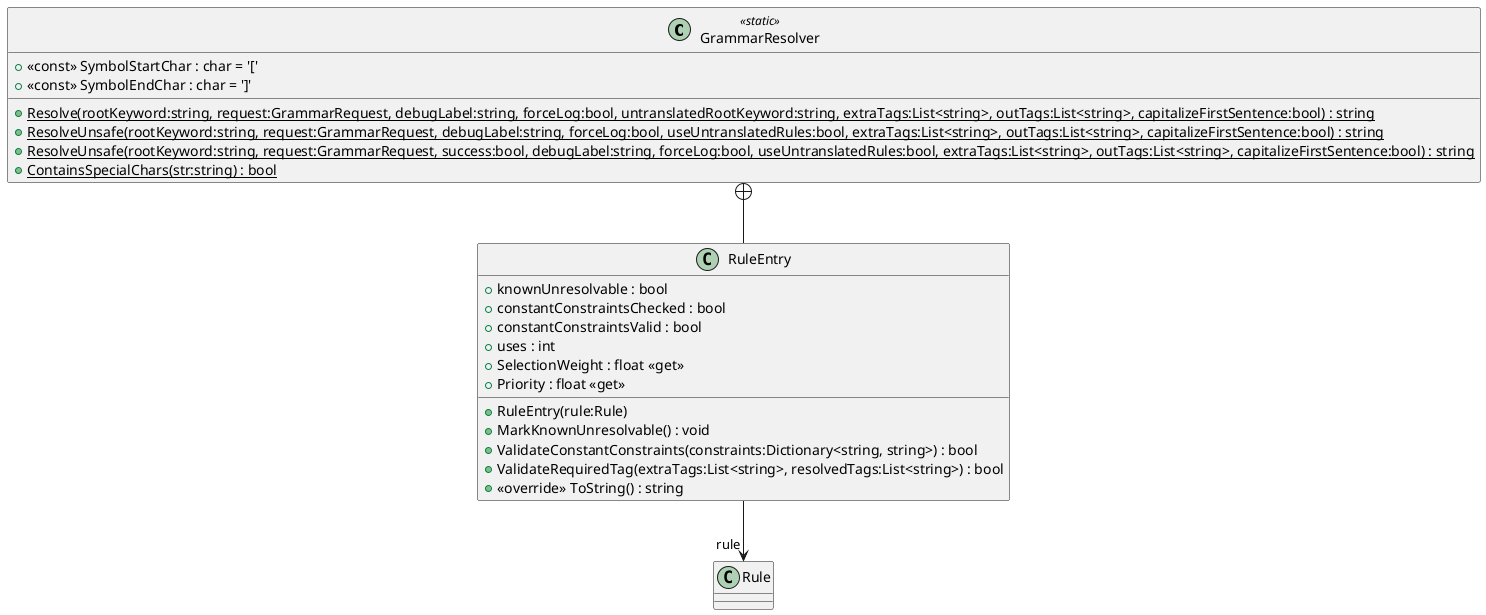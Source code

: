@startuml
class GrammarResolver <<static>> {
    + <<const>> SymbolStartChar : char = '['
    + <<const>> SymbolEndChar : char = ']'
    + {static} Resolve(rootKeyword:string, request:GrammarRequest, debugLabel:string, forceLog:bool, untranslatedRootKeyword:string, extraTags:List<string>, outTags:List<string>, capitalizeFirstSentence:bool) : string
    + {static} ResolveUnsafe(rootKeyword:string, request:GrammarRequest, debugLabel:string, forceLog:bool, useUntranslatedRules:bool, extraTags:List<string>, outTags:List<string>, capitalizeFirstSentence:bool) : string
    + {static} ResolveUnsafe(rootKeyword:string, request:GrammarRequest, success:bool, debugLabel:string, forceLog:bool, useUntranslatedRules:bool, extraTags:List<string>, outTags:List<string>, capitalizeFirstSentence:bool) : string
    + {static} ContainsSpecialChars(str:string) : bool
}
class RuleEntry {
    + knownUnresolvable : bool
    + constantConstraintsChecked : bool
    + constantConstraintsValid : bool
    + uses : int
    + SelectionWeight : float <<get>>
    + Priority : float <<get>>
    + RuleEntry(rule:Rule)
    + MarkKnownUnresolvable() : void
    + ValidateConstantConstraints(constraints:Dictionary<string, string>) : bool
    + ValidateRequiredTag(extraTags:List<string>, resolvedTags:List<string>) : bool
    + <<override>> ToString() : string
}
GrammarResolver +-- RuleEntry
RuleEntry --> "rule" Rule
@enduml
